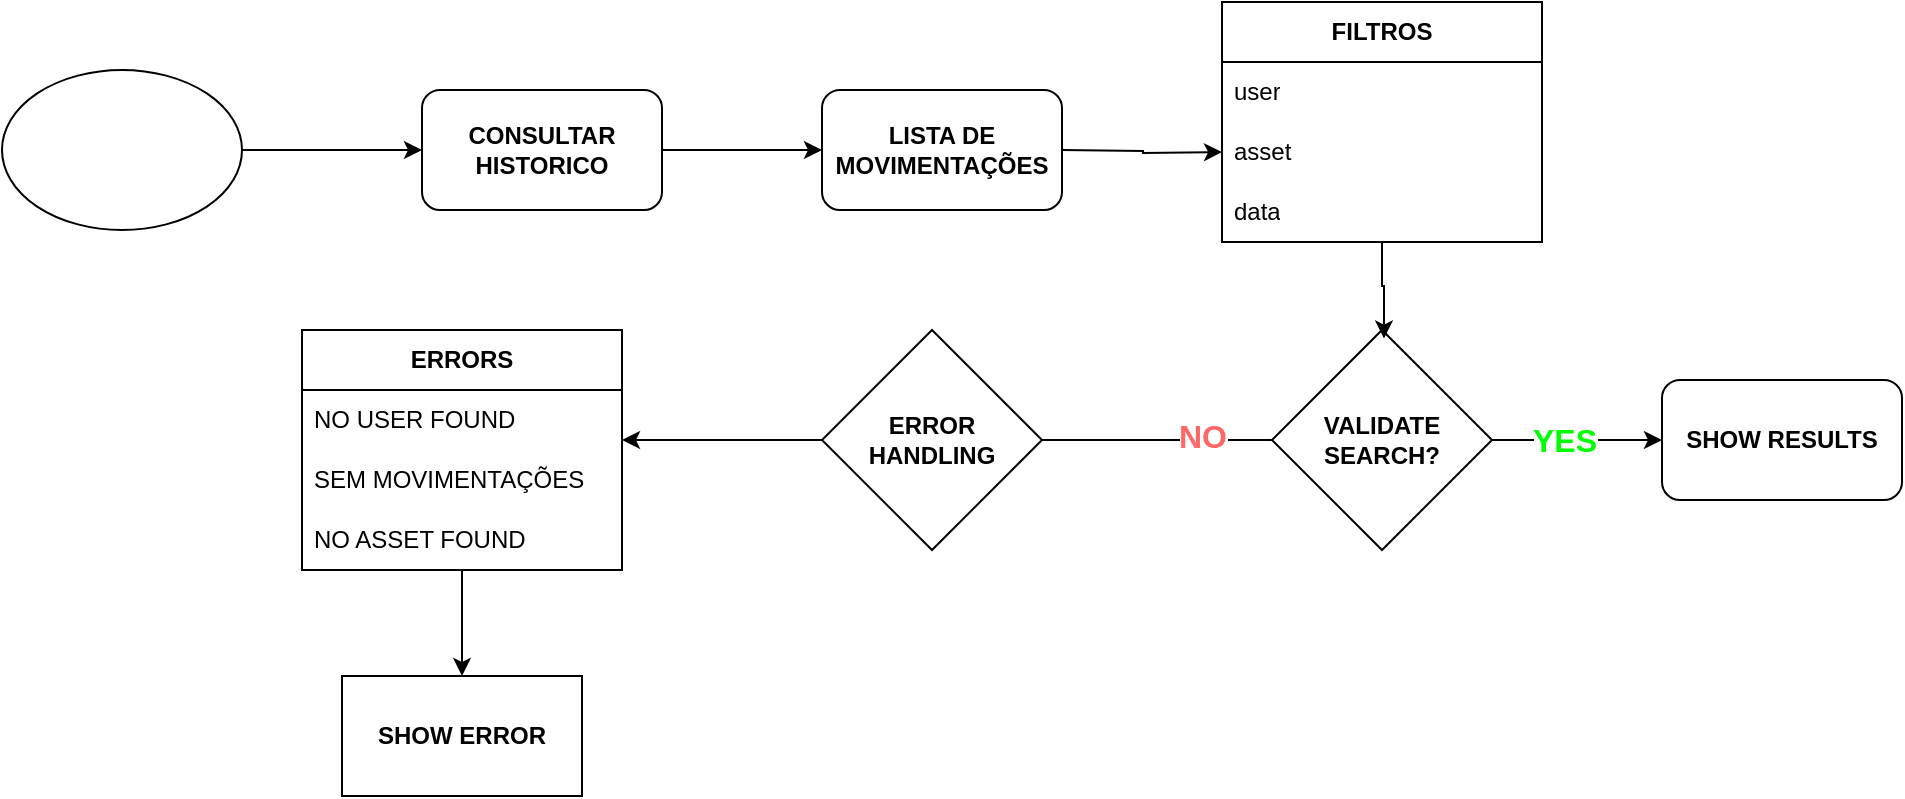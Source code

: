 <mxfile version="24.8.3">
  <diagram id="nNcwC0tN-AisTAMjoggb" name="Page-1">
    <mxGraphModel dx="1188" dy="631" grid="1" gridSize="10" guides="1" tooltips="1" connect="1" arrows="1" fold="1" page="1" pageScale="1" pageWidth="1169" pageHeight="827" math="0" shadow="0">
      <root>
        <mxCell id="0" />
        <mxCell id="1" parent="0" />
        <mxCell id="uDAi9gmgsCBTU9bMYfO7-3" value="" style="edgeStyle=orthogonalEdgeStyle;rounded=0;orthogonalLoop=1;jettySize=auto;html=1;" edge="1" parent="1" source="uDAi9gmgsCBTU9bMYfO7-1" target="uDAi9gmgsCBTU9bMYfO7-2">
          <mxGeometry relative="1" as="geometry" />
        </mxCell>
        <mxCell id="uDAi9gmgsCBTU9bMYfO7-1" value="" style="ellipse;whiteSpace=wrap;html=1;" vertex="1" parent="1">
          <mxGeometry x="30" y="50" width="120" height="80" as="geometry" />
        </mxCell>
        <mxCell id="uDAi9gmgsCBTU9bMYfO7-6" value="" style="edgeStyle=orthogonalEdgeStyle;rounded=0;orthogonalLoop=1;jettySize=auto;html=1;" edge="1" parent="1" source="uDAi9gmgsCBTU9bMYfO7-2">
          <mxGeometry relative="1" as="geometry">
            <mxPoint x="440" y="90" as="targetPoint" />
          </mxGeometry>
        </mxCell>
        <mxCell id="uDAi9gmgsCBTU9bMYfO7-2" value="CONSULTAR&lt;br&gt;HISTORICO" style="rounded=1;whiteSpace=wrap;html=1;fontStyle=1" vertex="1" parent="1">
          <mxGeometry x="240" y="60" width="120" height="60" as="geometry" />
        </mxCell>
        <mxCell id="uDAi9gmgsCBTU9bMYfO7-7" value="FILTROS" style="swimlane;fontStyle=1;childLayout=stackLayout;horizontal=1;startSize=30;horizontalStack=0;resizeParent=1;resizeParentMax=0;resizeLast=0;collapsible=1;marginBottom=0;whiteSpace=wrap;html=1;" vertex="1" parent="1">
          <mxGeometry x="640" y="16" width="160" height="120" as="geometry" />
        </mxCell>
        <mxCell id="uDAi9gmgsCBTU9bMYfO7-9" value="user" style="text;strokeColor=none;fillColor=none;align=left;verticalAlign=middle;spacingLeft=4;spacingRight=4;overflow=hidden;points=[[0,0.5],[1,0.5]];portConstraint=eastwest;rotatable=0;whiteSpace=wrap;html=1;" vertex="1" parent="uDAi9gmgsCBTU9bMYfO7-7">
          <mxGeometry y="30" width="160" height="30" as="geometry" />
        </mxCell>
        <mxCell id="uDAi9gmgsCBTU9bMYfO7-10" value="asset" style="text;strokeColor=none;fillColor=none;align=left;verticalAlign=middle;spacingLeft=4;spacingRight=4;overflow=hidden;points=[[0,0.5],[1,0.5]];portConstraint=eastwest;rotatable=0;whiteSpace=wrap;html=1;" vertex="1" parent="uDAi9gmgsCBTU9bMYfO7-7">
          <mxGeometry y="60" width="160" height="30" as="geometry" />
        </mxCell>
        <mxCell id="uDAi9gmgsCBTU9bMYfO7-11" value="data" style="text;strokeColor=none;fillColor=none;align=left;verticalAlign=middle;spacingLeft=4;spacingRight=4;overflow=hidden;points=[[0,0.5],[1,0.5]];portConstraint=eastwest;rotatable=0;whiteSpace=wrap;html=1;" vertex="1" parent="uDAi9gmgsCBTU9bMYfO7-7">
          <mxGeometry y="90" width="160" height="30" as="geometry" />
        </mxCell>
        <mxCell id="uDAi9gmgsCBTU9bMYfO7-13" style="edgeStyle=orthogonalEdgeStyle;rounded=0;orthogonalLoop=1;jettySize=auto;html=1;entryX=0;entryY=0.5;entryDx=0;entryDy=0;" edge="1" parent="1">
          <mxGeometry relative="1" as="geometry">
            <mxPoint x="560" y="90" as="sourcePoint" />
            <mxPoint x="640" y="91" as="targetPoint" />
          </mxGeometry>
        </mxCell>
        <mxCell id="uDAi9gmgsCBTU9bMYfO7-12" value="LISTA DE MOVIMENTAÇÕES" style="rounded=1;whiteSpace=wrap;html=1;fontStyle=1" vertex="1" parent="1">
          <mxGeometry x="440" y="60" width="120" height="60" as="geometry" />
        </mxCell>
        <mxCell id="uDAi9gmgsCBTU9bMYfO7-16" value="" style="edgeStyle=orthogonalEdgeStyle;rounded=0;orthogonalLoop=1;jettySize=auto;html=1;" edge="1" parent="1" source="uDAi9gmgsCBTU9bMYfO7-14" target="uDAi9gmgsCBTU9bMYfO7-15">
          <mxGeometry relative="1" as="geometry" />
        </mxCell>
        <mxCell id="uDAi9gmgsCBTU9bMYfO7-17" value="&lt;b&gt;&lt;font color=&quot;#00ff00&quot; style=&quot;font-size: 16px;&quot;&gt;YES&lt;/font&gt;&lt;/b&gt;" style="edgeLabel;html=1;align=center;verticalAlign=middle;resizable=0;points=[];" vertex="1" connectable="0" parent="uDAi9gmgsCBTU9bMYfO7-16">
          <mxGeometry x="-0.288" y="-3" relative="1" as="geometry">
            <mxPoint x="5" y="-3" as="offset" />
          </mxGeometry>
        </mxCell>
        <mxCell id="uDAi9gmgsCBTU9bMYfO7-20" value="" style="edgeStyle=orthogonalEdgeStyle;rounded=0;orthogonalLoop=1;jettySize=auto;html=1;" edge="1" parent="1" source="uDAi9gmgsCBTU9bMYfO7-14">
          <mxGeometry relative="1" as="geometry">
            <mxPoint x="340" y="235.0" as="targetPoint" />
          </mxGeometry>
        </mxCell>
        <mxCell id="uDAi9gmgsCBTU9bMYfO7-14" value="VALIDATE&lt;br&gt;SEARCH?" style="rhombus;whiteSpace=wrap;html=1;fontStyle=1" vertex="1" parent="1">
          <mxGeometry x="665" y="180" width="110" height="110" as="geometry" />
        </mxCell>
        <mxCell id="uDAi9gmgsCBTU9bMYfO7-15" value="SHOW RESULTS" style="rounded=1;whiteSpace=wrap;html=1;fontStyle=1" vertex="1" parent="1">
          <mxGeometry x="860" y="205" width="120" height="60" as="geometry" />
        </mxCell>
        <mxCell id="uDAi9gmgsCBTU9bMYfO7-18" style="edgeStyle=orthogonalEdgeStyle;rounded=0;orthogonalLoop=1;jettySize=auto;html=1;entryX=0.509;entryY=0.039;entryDx=0;entryDy=0;entryPerimeter=0;" edge="1" parent="1" source="uDAi9gmgsCBTU9bMYfO7-7" target="uDAi9gmgsCBTU9bMYfO7-14">
          <mxGeometry relative="1" as="geometry" />
        </mxCell>
        <mxCell id="uDAi9gmgsCBTU9bMYfO7-21" value="&lt;b&gt;&lt;font color=&quot;#ff6666&quot; style=&quot;font-size: 16px;&quot;&gt;NO&lt;/font&gt;&lt;/b&gt;" style="edgeLabel;html=1;align=center;verticalAlign=middle;resizable=0;points=[];" vertex="1" connectable="0" parent="1">
          <mxGeometry x="629.998" y="235" as="geometry">
            <mxPoint y="-2" as="offset" />
          </mxGeometry>
        </mxCell>
        <mxCell id="uDAi9gmgsCBTU9bMYfO7-22" value="ERROR&lt;br&gt;HANDLING" style="rhombus;whiteSpace=wrap;html=1;fontStyle=1" vertex="1" parent="1">
          <mxGeometry x="440" y="180" width="110" height="110" as="geometry" />
        </mxCell>
        <mxCell id="uDAi9gmgsCBTU9bMYfO7-32" value="" style="edgeStyle=orthogonalEdgeStyle;rounded=0;orthogonalLoop=1;jettySize=auto;html=1;" edge="1" parent="1" source="uDAi9gmgsCBTU9bMYfO7-27" target="uDAi9gmgsCBTU9bMYfO7-31">
          <mxGeometry relative="1" as="geometry" />
        </mxCell>
        <mxCell id="uDAi9gmgsCBTU9bMYfO7-27" value="ERRORS" style="swimlane;fontStyle=1;childLayout=stackLayout;horizontal=1;startSize=30;horizontalStack=0;resizeParent=1;resizeParentMax=0;resizeLast=0;collapsible=1;marginBottom=0;whiteSpace=wrap;html=1;" vertex="1" parent="1">
          <mxGeometry x="180" y="180" width="160" height="120" as="geometry" />
        </mxCell>
        <mxCell id="uDAi9gmgsCBTU9bMYfO7-28" value="&lt;span style=&quot;text-align: center;&quot;&gt;NO USER FOUND&lt;/span&gt;" style="text;strokeColor=none;fillColor=none;align=left;verticalAlign=middle;spacingLeft=4;spacingRight=4;overflow=hidden;points=[[0,0.5],[1,0.5]];portConstraint=eastwest;rotatable=0;whiteSpace=wrap;html=1;fontStyle=0" vertex="1" parent="uDAi9gmgsCBTU9bMYfO7-27">
          <mxGeometry y="30" width="160" height="30" as="geometry" />
        </mxCell>
        <mxCell id="uDAi9gmgsCBTU9bMYfO7-29" value="&lt;span style=&quot;text-align: center;&quot;&gt;SEM MOVIMENTAÇÕES&lt;/span&gt;" style="text;strokeColor=none;fillColor=none;align=left;verticalAlign=middle;spacingLeft=4;spacingRight=4;overflow=hidden;points=[[0,0.5],[1,0.5]];portConstraint=eastwest;rotatable=0;whiteSpace=wrap;html=1;fontStyle=0" vertex="1" parent="uDAi9gmgsCBTU9bMYfO7-27">
          <mxGeometry y="60" width="160" height="30" as="geometry" />
        </mxCell>
        <mxCell id="uDAi9gmgsCBTU9bMYfO7-30" value="&lt;span style=&quot;text-align: center;&quot;&gt;NO ASSET FOUND&lt;/span&gt;" style="text;strokeColor=none;fillColor=none;align=left;verticalAlign=middle;spacingLeft=4;spacingRight=4;overflow=hidden;points=[[0,0.5],[1,0.5]];portConstraint=eastwest;rotatable=0;whiteSpace=wrap;html=1;fontStyle=0" vertex="1" parent="uDAi9gmgsCBTU9bMYfO7-27">
          <mxGeometry y="90" width="160" height="30" as="geometry" />
        </mxCell>
        <mxCell id="uDAi9gmgsCBTU9bMYfO7-31" value="SHOW ERROR" style="whiteSpace=wrap;html=1;fontStyle=1;startSize=30;" vertex="1" parent="1">
          <mxGeometry x="200" y="353" width="120" height="60" as="geometry" />
        </mxCell>
      </root>
    </mxGraphModel>
  </diagram>
</mxfile>
